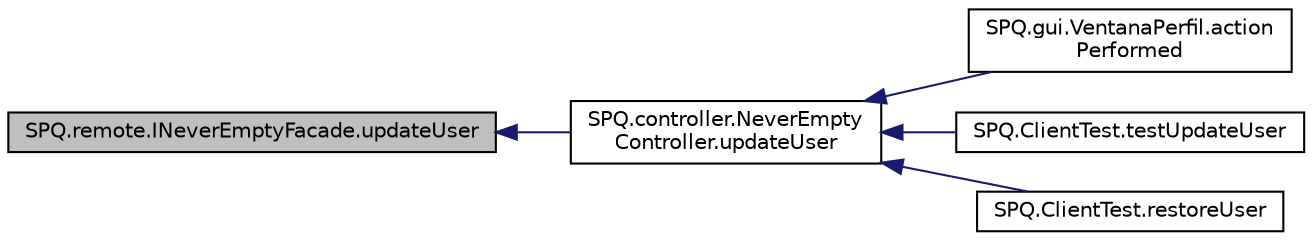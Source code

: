 digraph "SPQ.remote.INeverEmptyFacade.updateUser"
{
  edge [fontname="Helvetica",fontsize="10",labelfontname="Helvetica",labelfontsize="10"];
  node [fontname="Helvetica",fontsize="10",shape=record];
  rankdir="LR";
  Node53 [label="SPQ.remote.INeverEmptyFacade.updateUser",height=0.2,width=0.4,color="black", fillcolor="grey75", style="filled", fontcolor="black"];
  Node53 -> Node54 [dir="back",color="midnightblue",fontsize="10",style="solid",fontname="Helvetica"];
  Node54 [label="SPQ.controller.NeverEmpty\lController.updateUser",height=0.2,width=0.4,color="black", fillcolor="white", style="filled",URL="$class_s_p_q_1_1controller_1_1_never_empty_controller.html#abac74fe36817d476abdd20d19df2092b"];
  Node54 -> Node55 [dir="back",color="midnightblue",fontsize="10",style="solid",fontname="Helvetica"];
  Node55 [label="SPQ.gui.VentanaPerfil.action\lPerformed",height=0.2,width=0.4,color="black", fillcolor="white", style="filled",URL="$class_s_p_q_1_1gui_1_1_ventana_perfil.html#ab3748a16025307c203ba1dd2c5385b23"];
  Node54 -> Node56 [dir="back",color="midnightblue",fontsize="10",style="solid",fontname="Helvetica"];
  Node56 [label="SPQ.ClientTest.testUpdateUser",height=0.2,width=0.4,color="black", fillcolor="white", style="filled",URL="$class_s_p_q_1_1_client_test.html#ab6d14403cd66b3b0ab32f8022902588f"];
  Node54 -> Node57 [dir="back",color="midnightblue",fontsize="10",style="solid",fontname="Helvetica"];
  Node57 [label="SPQ.ClientTest.restoreUser",height=0.2,width=0.4,color="black", fillcolor="white", style="filled",URL="$class_s_p_q_1_1_client_test.html#acc91cf7e3927e95fc4515abeae043969"];
}
